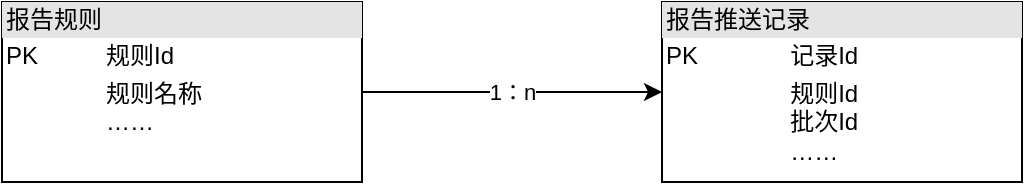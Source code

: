 <mxfile version="20.8.16" type="github">
  <diagram name="第 1 页" id="XvecHCqgzDepBgVfU89Z">
    <mxGraphModel dx="1050" dy="580" grid="1" gridSize="10" guides="1" tooltips="1" connect="1" arrows="1" fold="1" page="1" pageScale="1" pageWidth="300000" pageHeight="30000" math="0" shadow="0">
      <root>
        <mxCell id="0" />
        <mxCell id="1" parent="0" />
        <mxCell id="jbIVQgTTkQVLzcdkJnoa-3" value="1：n" style="edgeStyle=orthogonalEdgeStyle;rounded=0;orthogonalLoop=1;jettySize=auto;html=1;" edge="1" parent="1" source="jbIVQgTTkQVLzcdkJnoa-1" target="jbIVQgTTkQVLzcdkJnoa-2">
          <mxGeometry relative="1" as="geometry" />
        </mxCell>
        <mxCell id="jbIVQgTTkQVLzcdkJnoa-1" value="&lt;div style=&quot;box-sizing:border-box;width:100%;background:#e4e4e4;padding:2px;&quot;&gt;报告规则&lt;/div&gt;&lt;table style=&quot;width:100%;font-size:1em;&quot; cellpadding=&quot;2&quot; cellspacing=&quot;0&quot;&gt;&lt;tbody&gt;&lt;tr&gt;&lt;td&gt;PK&lt;/td&gt;&lt;td&gt;规则Id&lt;/td&gt;&lt;/tr&gt;&lt;tr&gt;&lt;td&gt;&lt;br&gt;&lt;/td&gt;&lt;td&gt;规则名称&lt;br&gt;……&lt;/td&gt;&lt;/tr&gt;&lt;tr&gt;&lt;td&gt;&lt;/td&gt;&lt;td&gt;&lt;br&gt;&lt;/td&gt;&lt;/tr&gt;&lt;/tbody&gt;&lt;/table&gt;" style="verticalAlign=top;align=left;overflow=fill;html=1;" vertex="1" parent="1">
          <mxGeometry x="110" y="80" width="180" height="90" as="geometry" />
        </mxCell>
        <mxCell id="jbIVQgTTkQVLzcdkJnoa-2" value="&lt;div style=&quot;box-sizing:border-box;width:100%;background:#e4e4e4;padding:2px;&quot;&gt;报告推送记录&lt;/div&gt;&lt;table style=&quot;width:100%;font-size:1em;&quot; cellpadding=&quot;2&quot; cellspacing=&quot;0&quot;&gt;&lt;tbody&gt;&lt;tr&gt;&lt;td&gt;PK&lt;/td&gt;&lt;td&gt;记录Id&lt;/td&gt;&lt;/tr&gt;&lt;tr&gt;&lt;td&gt;&lt;br&gt;&lt;/td&gt;&lt;td&gt;规则Id&lt;br&gt;批次Id&lt;br&gt;……&lt;/td&gt;&lt;/tr&gt;&lt;tr&gt;&lt;td&gt;&lt;/td&gt;&lt;td&gt;&lt;br&gt;&lt;/td&gt;&lt;/tr&gt;&lt;/tbody&gt;&lt;/table&gt;" style="verticalAlign=top;align=left;overflow=fill;html=1;" vertex="1" parent="1">
          <mxGeometry x="440" y="80" width="180" height="90" as="geometry" />
        </mxCell>
      </root>
    </mxGraphModel>
  </diagram>
</mxfile>
